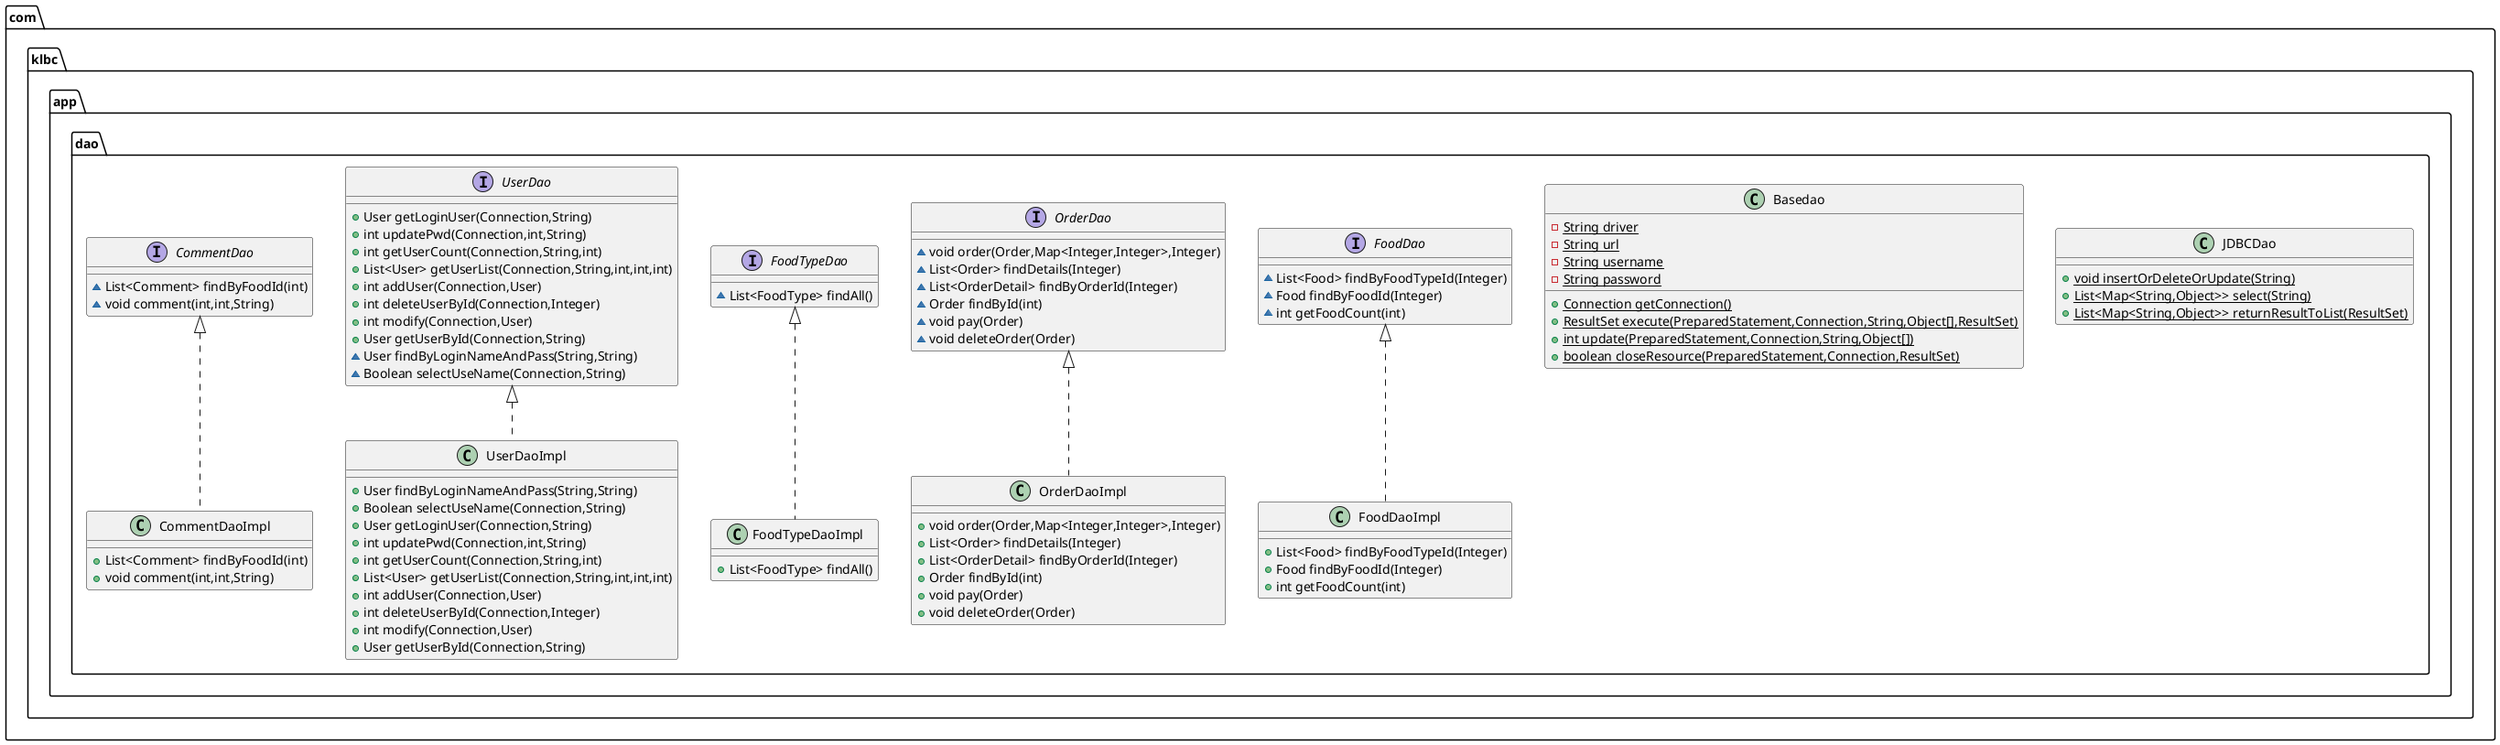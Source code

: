 @startuml
class com.klbc.app.dao.JDBCDao {
+ {static} void insertOrDeleteOrUpdate(String)
+ {static} List<Map<String,Object>> select(String)
+ {static} List<Map<String,Object>> returnResultToList(ResultSet)
}
class com.klbc.app.dao.OrderDaoImpl {
+ void order(Order,Map<Integer,Integer>,Integer)
+ List<Order> findDetails(Integer)
+ List<OrderDetail> findByOrderId(Integer)
+ Order findById(int)
+ void pay(Order)
+ void deleteOrder(Order)
}
class com.klbc.app.dao.Basedao {
- {static} String driver
- {static} String url
- {static} String username
- {static} String password
+ {static} Connection getConnection()
+ {static} ResultSet execute(PreparedStatement,Connection,String,Object[],ResultSet)
+ {static} int update(PreparedStatement,Connection,String,Object[])
+ {static} boolean closeResource(PreparedStatement,Connection,ResultSet)
}
interface com.klbc.app.dao.FoodDao {
~ List<Food> findByFoodTypeId(Integer)
~ Food findByFoodId(Integer)
~ int getFoodCount(int)
}
interface com.klbc.app.dao.OrderDao {
~ void order(Order,Map<Integer,Integer>,Integer)
~ List<Order> findDetails(Integer)
~ List<OrderDetail> findByOrderId(Integer)
~ Order findById(int)
~ void pay(Order)
~ void deleteOrder(Order)
}
interface com.klbc.app.dao.FoodTypeDao {
~ List<FoodType> findAll()
}
class com.klbc.app.dao.FoodTypeDaoImpl {
+ List<FoodType> findAll()
}
class com.klbc.app.dao.CommentDaoImpl {
+ List<Comment> findByFoodId(int)
+ void comment(int,int,String)
}
class com.klbc.app.dao.FoodDaoImpl {
+ List<Food> findByFoodTypeId(Integer)
+ Food findByFoodId(Integer)
+ int getFoodCount(int)
}
interface com.klbc.app.dao.UserDao {
+ User getLoginUser(Connection,String)
+ int updatePwd(Connection,int,String)
+ int getUserCount(Connection,String,int)
+ List<User> getUserList(Connection,String,int,int,int)
+ int addUser(Connection,User)
+ int deleteUserById(Connection,Integer)
+ int modify(Connection,User)
+ User getUserById(Connection,String)
~ User findByLoginNameAndPass(String,String)
~ Boolean selectUseName(Connection,String)
}
interface com.klbc.app.dao.CommentDao {
~ List<Comment> findByFoodId(int)
~ void comment(int,int,String)
}
class com.klbc.app.dao.UserDaoImpl {
+ User findByLoginNameAndPass(String,String)
+ Boolean selectUseName(Connection,String)
+ User getLoginUser(Connection,String)
+ int updatePwd(Connection,int,String)
+ int getUserCount(Connection,String,int)
+ List<User> getUserList(Connection,String,int,int,int)
+ int addUser(Connection,User)
+ int deleteUserById(Connection,Integer)
+ int modify(Connection,User)
+ User getUserById(Connection,String)
}


com.klbc.app.dao.OrderDao <|.. com.klbc.app.dao.OrderDaoImpl
com.klbc.app.dao.FoodTypeDao <|.. com.klbc.app.dao.FoodTypeDaoImpl
com.klbc.app.dao.CommentDao <|.. com.klbc.app.dao.CommentDaoImpl
com.klbc.app.dao.FoodDao <|.. com.klbc.app.dao.FoodDaoImpl
com.klbc.app.dao.UserDao <|.. com.klbc.app.dao.UserDaoImpl
@enduml
